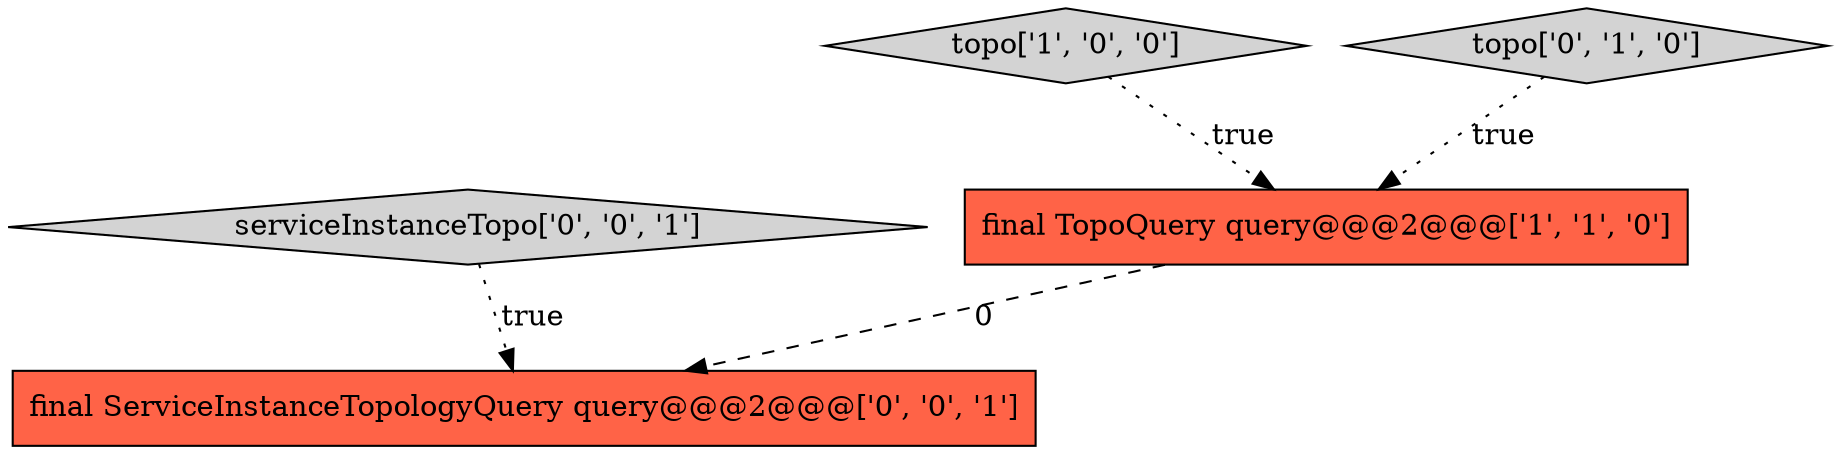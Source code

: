 digraph {
3 [style = filled, label = "serviceInstanceTopo['0', '0', '1']", fillcolor = lightgray, shape = diamond image = "AAA0AAABBB3BBB"];
0 [style = filled, label = "topo['1', '0', '0']", fillcolor = lightgray, shape = diamond image = "AAA0AAABBB1BBB"];
2 [style = filled, label = "topo['0', '1', '0']", fillcolor = lightgray, shape = diamond image = "AAA0AAABBB2BBB"];
1 [style = filled, label = "final TopoQuery query@@@2@@@['1', '1', '0']", fillcolor = tomato, shape = box image = "AAA0AAABBB1BBB"];
4 [style = filled, label = "final ServiceInstanceTopologyQuery query@@@2@@@['0', '0', '1']", fillcolor = tomato, shape = box image = "AAA0AAABBB3BBB"];
2->1 [style = dotted, label="true"];
0->1 [style = dotted, label="true"];
3->4 [style = dotted, label="true"];
1->4 [style = dashed, label="0"];
}
